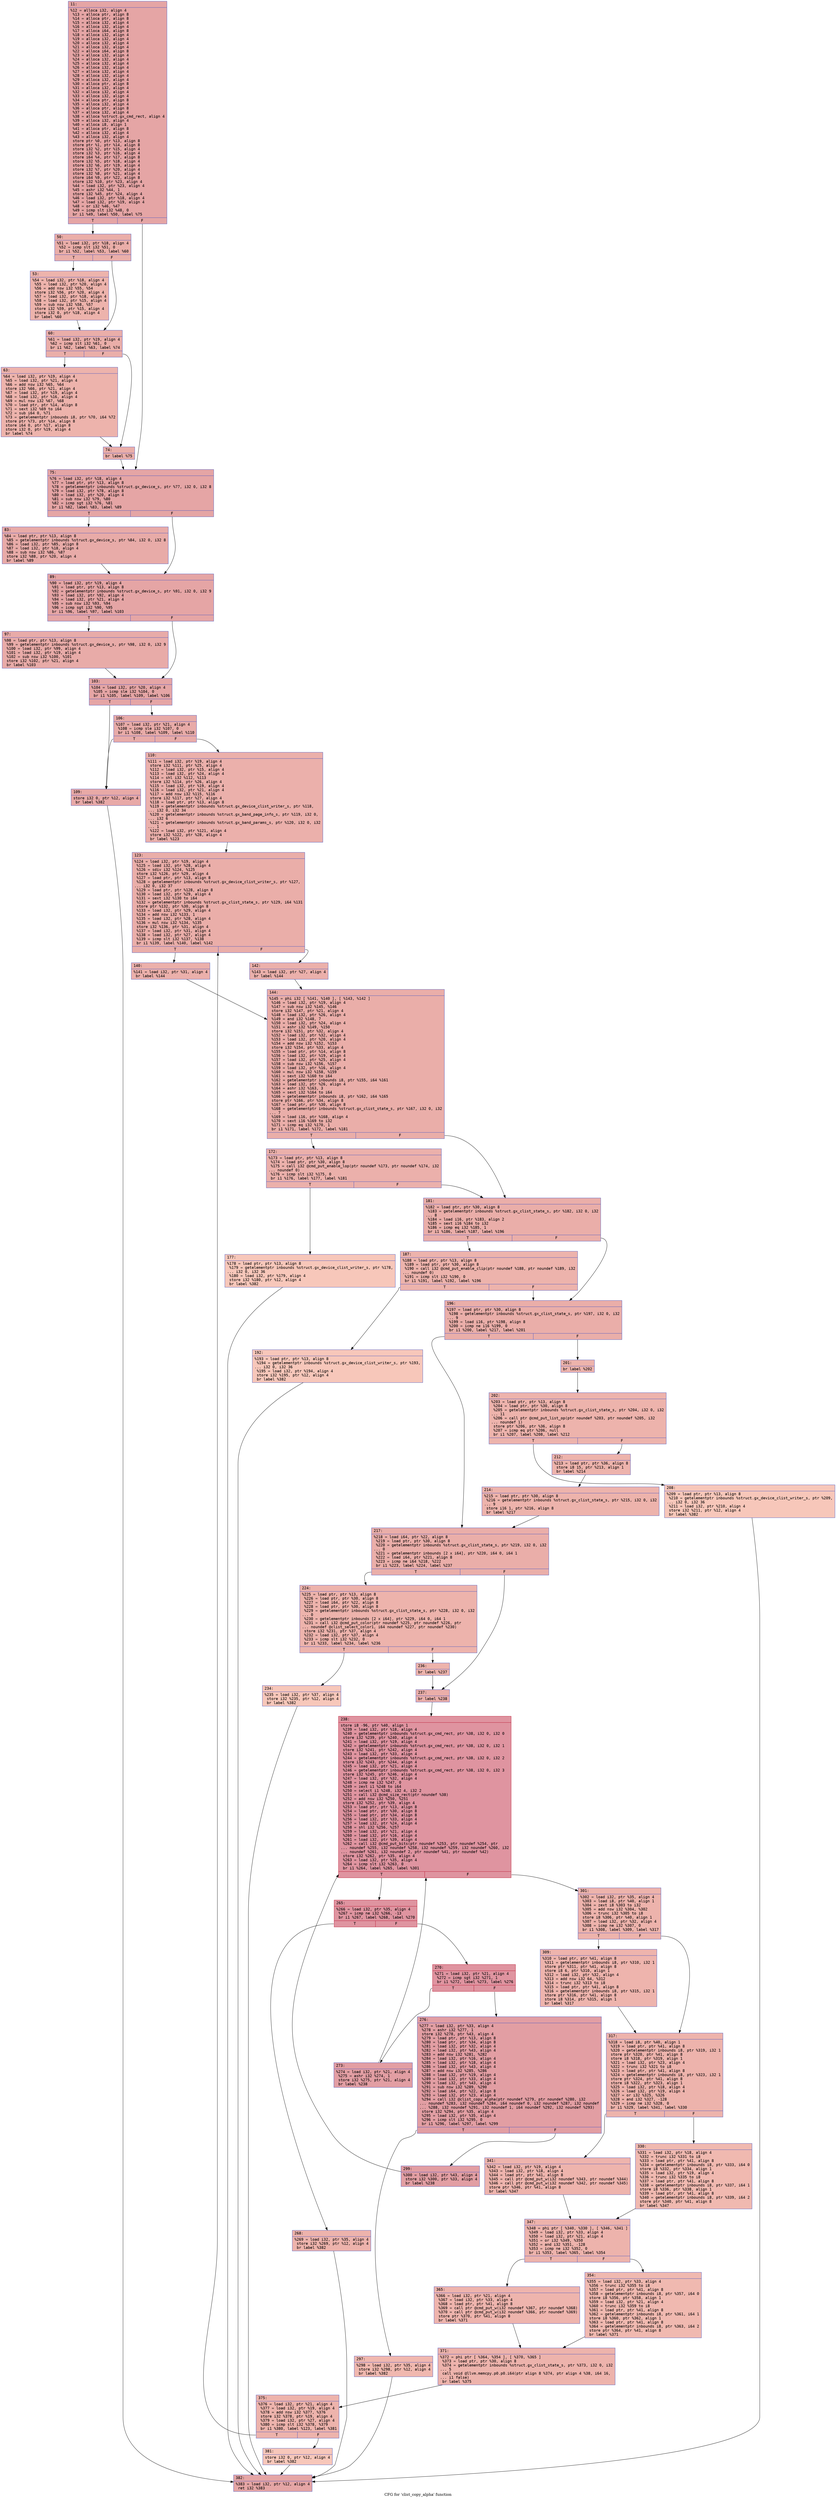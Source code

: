 digraph "CFG for 'clist_copy_alpha' function" {
	label="CFG for 'clist_copy_alpha' function";

	Node0x600001954910 [shape=record,color="#3d50c3ff", style=filled, fillcolor="#c5333470" fontname="Courier",label="{11:\l|  %12 = alloca i32, align 4\l  %13 = alloca ptr, align 8\l  %14 = alloca ptr, align 8\l  %15 = alloca i32, align 4\l  %16 = alloca i32, align 4\l  %17 = alloca i64, align 8\l  %18 = alloca i32, align 4\l  %19 = alloca i32, align 4\l  %20 = alloca i32, align 4\l  %21 = alloca i32, align 4\l  %22 = alloca i64, align 8\l  %23 = alloca i32, align 4\l  %24 = alloca i32, align 4\l  %25 = alloca i32, align 4\l  %26 = alloca i32, align 4\l  %27 = alloca i32, align 4\l  %28 = alloca i32, align 4\l  %29 = alloca i32, align 4\l  %30 = alloca ptr, align 8\l  %31 = alloca i32, align 4\l  %32 = alloca i32, align 4\l  %33 = alloca i32, align 4\l  %34 = alloca ptr, align 8\l  %35 = alloca i32, align 4\l  %36 = alloca ptr, align 8\l  %37 = alloca i32, align 4\l  %38 = alloca %struct.gx_cmd_rect, align 4\l  %39 = alloca i32, align 4\l  %40 = alloca i8, align 1\l  %41 = alloca ptr, align 8\l  %42 = alloca i32, align 4\l  %43 = alloca i32, align 4\l  store ptr %0, ptr %13, align 8\l  store ptr %1, ptr %14, align 8\l  store i32 %2, ptr %15, align 4\l  store i32 %3, ptr %16, align 4\l  store i64 %4, ptr %17, align 8\l  store i32 %5, ptr %18, align 4\l  store i32 %6, ptr %19, align 4\l  store i32 %7, ptr %20, align 4\l  store i32 %8, ptr %21, align 4\l  store i64 %9, ptr %22, align 8\l  store i32 %10, ptr %23, align 4\l  %44 = load i32, ptr %23, align 4\l  %45 = ashr i32 %44, 1\l  store i32 %45, ptr %24, align 4\l  %46 = load i32, ptr %18, align 4\l  %47 = load i32, ptr %19, align 4\l  %48 = or i32 %46, %47\l  %49 = icmp slt i32 %48, 0\l  br i1 %49, label %50, label %75\l|{<s0>T|<s1>F}}"];
	Node0x600001954910:s0 -> Node0x600001954a00[tooltip="11 -> 50\nProbability 37.50%" ];
	Node0x600001954910:s1 -> Node0x600001954b90[tooltip="11 -> 75\nProbability 62.50%" ];
	Node0x600001954a00 [shape=record,color="#3d50c3ff", style=filled, fillcolor="#d0473d70" fontname="Courier",label="{50:\l|  %51 = load i32, ptr %18, align 4\l  %52 = icmp slt i32 %51, 0\l  br i1 %52, label %53, label %60\l|{<s0>T|<s1>F}}"];
	Node0x600001954a00:s0 -> Node0x600001954a50[tooltip="50 -> 53\nProbability 37.50%" ];
	Node0x600001954a00:s1 -> Node0x600001954aa0[tooltip="50 -> 60\nProbability 62.50%" ];
	Node0x600001954a50 [shape=record,color="#3d50c3ff", style=filled, fillcolor="#d6524470" fontname="Courier",label="{53:\l|  %54 = load i32, ptr %18, align 4\l  %55 = load i32, ptr %20, align 4\l  %56 = add nsw i32 %55, %54\l  store i32 %56, ptr %20, align 4\l  %57 = load i32, ptr %18, align 4\l  %58 = load i32, ptr %15, align 4\l  %59 = sub nsw i32 %58, %57\l  store i32 %59, ptr %15, align 4\l  store i32 0, ptr %18, align 4\l  br label %60\l}"];
	Node0x600001954a50 -> Node0x600001954aa0[tooltip="53 -> 60\nProbability 100.00%" ];
	Node0x600001954aa0 [shape=record,color="#3d50c3ff", style=filled, fillcolor="#d0473d70" fontname="Courier",label="{60:\l|  %61 = load i32, ptr %19, align 4\l  %62 = icmp slt i32 %61, 0\l  br i1 %62, label %63, label %74\l|{<s0>T|<s1>F}}"];
	Node0x600001954aa0:s0 -> Node0x600001954af0[tooltip="60 -> 63\nProbability 37.50%" ];
	Node0x600001954aa0:s1 -> Node0x600001954b40[tooltip="60 -> 74\nProbability 62.50%" ];
	Node0x600001954af0 [shape=record,color="#3d50c3ff", style=filled, fillcolor="#d6524470" fontname="Courier",label="{63:\l|  %64 = load i32, ptr %19, align 4\l  %65 = load i32, ptr %21, align 4\l  %66 = add nsw i32 %65, %64\l  store i32 %66, ptr %21, align 4\l  %67 = load i32, ptr %19, align 4\l  %68 = load i32, ptr %16, align 4\l  %69 = mul nsw i32 %67, %68\l  %70 = load ptr, ptr %14, align 8\l  %71 = sext i32 %69 to i64\l  %72 = sub i64 0, %71\l  %73 = getelementptr inbounds i8, ptr %70, i64 %72\l  store ptr %73, ptr %14, align 8\l  store i64 0, ptr %17, align 8\l  store i32 0, ptr %19, align 4\l  br label %74\l}"];
	Node0x600001954af0 -> Node0x600001954b40[tooltip="63 -> 74\nProbability 100.00%" ];
	Node0x600001954b40 [shape=record,color="#3d50c3ff", style=filled, fillcolor="#d0473d70" fontname="Courier",label="{74:\l|  br label %75\l}"];
	Node0x600001954b40 -> Node0x600001954b90[tooltip="74 -> 75\nProbability 100.00%" ];
	Node0x600001954b90 [shape=record,color="#3d50c3ff", style=filled, fillcolor="#c5333470" fontname="Courier",label="{75:\l|  %76 = load i32, ptr %18, align 4\l  %77 = load ptr, ptr %13, align 8\l  %78 = getelementptr inbounds %struct.gx_device_s, ptr %77, i32 0, i32 8\l  %79 = load i32, ptr %78, align 8\l  %80 = load i32, ptr %20, align 4\l  %81 = sub nsw i32 %79, %80\l  %82 = icmp sgt i32 %76, %81\l  br i1 %82, label %83, label %89\l|{<s0>T|<s1>F}}"];
	Node0x600001954b90:s0 -> Node0x600001954be0[tooltip="75 -> 83\nProbability 50.00%" ];
	Node0x600001954b90:s1 -> Node0x600001954c30[tooltip="75 -> 89\nProbability 50.00%" ];
	Node0x600001954be0 [shape=record,color="#3d50c3ff", style=filled, fillcolor="#cc403a70" fontname="Courier",label="{83:\l|  %84 = load ptr, ptr %13, align 8\l  %85 = getelementptr inbounds %struct.gx_device_s, ptr %84, i32 0, i32 8\l  %86 = load i32, ptr %85, align 8\l  %87 = load i32, ptr %18, align 4\l  %88 = sub nsw i32 %86, %87\l  store i32 %88, ptr %20, align 4\l  br label %89\l}"];
	Node0x600001954be0 -> Node0x600001954c30[tooltip="83 -> 89\nProbability 100.00%" ];
	Node0x600001954c30 [shape=record,color="#3d50c3ff", style=filled, fillcolor="#c5333470" fontname="Courier",label="{89:\l|  %90 = load i32, ptr %19, align 4\l  %91 = load ptr, ptr %13, align 8\l  %92 = getelementptr inbounds %struct.gx_device_s, ptr %91, i32 0, i32 9\l  %93 = load i32, ptr %92, align 4\l  %94 = load i32, ptr %21, align 4\l  %95 = sub nsw i32 %93, %94\l  %96 = icmp sgt i32 %90, %95\l  br i1 %96, label %97, label %103\l|{<s0>T|<s1>F}}"];
	Node0x600001954c30:s0 -> Node0x600001954c80[tooltip="89 -> 97\nProbability 50.00%" ];
	Node0x600001954c30:s1 -> Node0x600001954cd0[tooltip="89 -> 103\nProbability 50.00%" ];
	Node0x600001954c80 [shape=record,color="#3d50c3ff", style=filled, fillcolor="#cc403a70" fontname="Courier",label="{97:\l|  %98 = load ptr, ptr %13, align 8\l  %99 = getelementptr inbounds %struct.gx_device_s, ptr %98, i32 0, i32 9\l  %100 = load i32, ptr %99, align 4\l  %101 = load i32, ptr %19, align 4\l  %102 = sub nsw i32 %100, %101\l  store i32 %102, ptr %21, align 4\l  br label %103\l}"];
	Node0x600001954c80 -> Node0x600001954cd0[tooltip="97 -> 103\nProbability 100.00%" ];
	Node0x600001954cd0 [shape=record,color="#3d50c3ff", style=filled, fillcolor="#c5333470" fontname="Courier",label="{103:\l|  %104 = load i32, ptr %20, align 4\l  %105 = icmp sle i32 %104, 0\l  br i1 %105, label %109, label %106\l|{<s0>T|<s1>F}}"];
	Node0x600001954cd0:s0 -> Node0x600001954d70[tooltip="103 -> 109\nProbability 50.00%" ];
	Node0x600001954cd0:s1 -> Node0x600001954d20[tooltip="103 -> 106\nProbability 50.00%" ];
	Node0x600001954d20 [shape=record,color="#3d50c3ff", style=filled, fillcolor="#cc403a70" fontname="Courier",label="{106:\l|  %107 = load i32, ptr %21, align 4\l  %108 = icmp sle i32 %107, 0\l  br i1 %108, label %109, label %110\l|{<s0>T|<s1>F}}"];
	Node0x600001954d20:s0 -> Node0x600001954d70[tooltip="106 -> 109\nProbability 50.00%" ];
	Node0x600001954d20:s1 -> Node0x600001954dc0[tooltip="106 -> 110\nProbability 50.00%" ];
	Node0x600001954d70 [shape=record,color="#3d50c3ff", style=filled, fillcolor="#ca3b3770" fontname="Courier",label="{109:\l|  store i32 0, ptr %12, align 4\l  br label %382\l}"];
	Node0x600001954d70 -> Node0x600001955a40[tooltip="109 -> 382\nProbability 100.00%" ];
	Node0x600001954dc0 [shape=record,color="#3d50c3ff", style=filled, fillcolor="#d24b4070" fontname="Courier",label="{110:\l|  %111 = load i32, ptr %19, align 4\l  store i32 %111, ptr %25, align 4\l  %112 = load i32, ptr %15, align 4\l  %113 = load i32, ptr %24, align 4\l  %114 = shl i32 %112, %113\l  store i32 %114, ptr %26, align 4\l  %115 = load i32, ptr %19, align 4\l  %116 = load i32, ptr %21, align 4\l  %117 = add nsw i32 %115, %116\l  store i32 %117, ptr %27, align 4\l  %118 = load ptr, ptr %13, align 8\l  %119 = getelementptr inbounds %struct.gx_device_clist_writer_s, ptr %118,\l... i32 0, i32 34\l  %120 = getelementptr inbounds %struct.gx_band_page_info_s, ptr %119, i32 0,\l... i32 6\l  %121 = getelementptr inbounds %struct.gx_band_params_s, ptr %120, i32 0, i32\l... 1\l  %122 = load i32, ptr %121, align 4\l  store i32 %122, ptr %28, align 4\l  br label %123\l}"];
	Node0x600001954dc0 -> Node0x600001954e10[tooltip="110 -> 123\nProbability 100.00%" ];
	Node0x600001954e10 [shape=record,color="#3d50c3ff", style=filled, fillcolor="#d0473d70" fontname="Courier",label="{123:\l|  %124 = load i32, ptr %19, align 4\l  %125 = load i32, ptr %28, align 4\l  %126 = sdiv i32 %124, %125\l  store i32 %126, ptr %29, align 4\l  %127 = load ptr, ptr %13, align 8\l  %128 = getelementptr inbounds %struct.gx_device_clist_writer_s, ptr %127,\l... i32 0, i32 37\l  %129 = load ptr, ptr %128, align 8\l  %130 = load i32, ptr %29, align 4\l  %131 = sext i32 %130 to i64\l  %132 = getelementptr inbounds %struct.gx_clist_state_s, ptr %129, i64 %131\l  store ptr %132, ptr %30, align 8\l  %133 = load i32, ptr %29, align 4\l  %134 = add nsw i32 %133, 1\l  %135 = load i32, ptr %28, align 4\l  %136 = mul nsw i32 %134, %135\l  store i32 %136, ptr %31, align 4\l  %137 = load i32, ptr %31, align 4\l  %138 = load i32, ptr %27, align 4\l  %139 = icmp slt i32 %137, %138\l  br i1 %139, label %140, label %142\l|{<s0>T|<s1>F}}"];
	Node0x600001954e10:s0 -> Node0x600001954e60[tooltip="123 -> 140\nProbability 50.00%" ];
	Node0x600001954e10:s1 -> Node0x600001954eb0[tooltip="123 -> 142\nProbability 50.00%" ];
	Node0x600001954e60 [shape=record,color="#3d50c3ff", style=filled, fillcolor="#d24b4070" fontname="Courier",label="{140:\l|  %141 = load i32, ptr %31, align 4\l  br label %144\l}"];
	Node0x600001954e60 -> Node0x600001954f00[tooltip="140 -> 144\nProbability 100.00%" ];
	Node0x600001954eb0 [shape=record,color="#3d50c3ff", style=filled, fillcolor="#d24b4070" fontname="Courier",label="{142:\l|  %143 = load i32, ptr %27, align 4\l  br label %144\l}"];
	Node0x600001954eb0 -> Node0x600001954f00[tooltip="142 -> 144\nProbability 100.00%" ];
	Node0x600001954f00 [shape=record,color="#3d50c3ff", style=filled, fillcolor="#d0473d70" fontname="Courier",label="{144:\l|  %145 = phi i32 [ %141, %140 ], [ %143, %142 ]\l  %146 = load i32, ptr %19, align 4\l  %147 = sub nsw i32 %145, %146\l  store i32 %147, ptr %21, align 4\l  %148 = load i32, ptr %26, align 4\l  %149 = and i32 %148, 7\l  %150 = load i32, ptr %24, align 4\l  %151 = ashr i32 %149, %150\l  store i32 %151, ptr %32, align 4\l  %152 = load i32, ptr %32, align 4\l  %153 = load i32, ptr %20, align 4\l  %154 = add nsw i32 %152, %153\l  store i32 %154, ptr %33, align 4\l  %155 = load ptr, ptr %14, align 8\l  %156 = load i32, ptr %19, align 4\l  %157 = load i32, ptr %25, align 4\l  %158 = sub nsw i32 %156, %157\l  %159 = load i32, ptr %16, align 4\l  %160 = mul nsw i32 %158, %159\l  %161 = sext i32 %160 to i64\l  %162 = getelementptr inbounds i8, ptr %155, i64 %161\l  %163 = load i32, ptr %26, align 4\l  %164 = ashr i32 %163, 3\l  %165 = sext i32 %164 to i64\l  %166 = getelementptr inbounds i8, ptr %162, i64 %165\l  store ptr %166, ptr %34, align 8\l  %167 = load ptr, ptr %30, align 8\l  %168 = getelementptr inbounds %struct.gx_clist_state_s, ptr %167, i32 0, i32\l... 7\l  %169 = load i16, ptr %168, align 4\l  %170 = sext i16 %169 to i32\l  %171 = icmp eq i32 %170, 1\l  br i1 %171, label %172, label %181\l|{<s0>T|<s1>F}}"];
	Node0x600001954f00:s0 -> Node0x600001954f50[tooltip="144 -> 172\nProbability 50.00%" ];
	Node0x600001954f00:s1 -> Node0x600001954ff0[tooltip="144 -> 181\nProbability 50.00%" ];
	Node0x600001954f50 [shape=record,color="#3d50c3ff", style=filled, fillcolor="#d24b4070" fontname="Courier",label="{172:\l|  %173 = load ptr, ptr %13, align 8\l  %174 = load ptr, ptr %30, align 8\l  %175 = call i32 @cmd_put_enable_lop(ptr noundef %173, ptr noundef %174, i32\l... noundef 0)\l  %176 = icmp slt i32 %175, 0\l  br i1 %176, label %177, label %181\l|{<s0>T|<s1>F}}"];
	Node0x600001954f50:s0 -> Node0x600001954fa0[tooltip="172 -> 177\nProbability 3.12%" ];
	Node0x600001954f50:s1 -> Node0x600001954ff0[tooltip="172 -> 181\nProbability 96.88%" ];
	Node0x600001954fa0 [shape=record,color="#3d50c3ff", style=filled, fillcolor="#ec7f6370" fontname="Courier",label="{177:\l|  %178 = load ptr, ptr %13, align 8\l  %179 = getelementptr inbounds %struct.gx_device_clist_writer_s, ptr %178,\l... i32 0, i32 36\l  %180 = load i32, ptr %179, align 4\l  store i32 %180, ptr %12, align 4\l  br label %382\l}"];
	Node0x600001954fa0 -> Node0x600001955a40[tooltip="177 -> 382\nProbability 100.00%" ];
	Node0x600001954ff0 [shape=record,color="#3d50c3ff", style=filled, fillcolor="#d0473d70" fontname="Courier",label="{181:\l|  %182 = load ptr, ptr %30, align 8\l  %183 = getelementptr inbounds %struct.gx_clist_state_s, ptr %182, i32 0, i32\l... 8\l  %184 = load i16, ptr %183, align 2\l  %185 = sext i16 %184 to i32\l  %186 = icmp eq i32 %185, 1\l  br i1 %186, label %187, label %196\l|{<s0>T|<s1>F}}"];
	Node0x600001954ff0:s0 -> Node0x600001955040[tooltip="181 -> 187\nProbability 50.00%" ];
	Node0x600001954ff0:s1 -> Node0x6000019550e0[tooltip="181 -> 196\nProbability 50.00%" ];
	Node0x600001955040 [shape=record,color="#3d50c3ff", style=filled, fillcolor="#d6524470" fontname="Courier",label="{187:\l|  %188 = load ptr, ptr %13, align 8\l  %189 = load ptr, ptr %30, align 8\l  %190 = call i32 @cmd_put_enable_clip(ptr noundef %188, ptr noundef %189, i32\l... noundef 0)\l  %191 = icmp slt i32 %190, 0\l  br i1 %191, label %192, label %196\l|{<s0>T|<s1>F}}"];
	Node0x600001955040:s0 -> Node0x600001955090[tooltip="187 -> 192\nProbability 3.12%" ];
	Node0x600001955040:s1 -> Node0x6000019550e0[tooltip="187 -> 196\nProbability 96.88%" ];
	Node0x600001955090 [shape=record,color="#3d50c3ff", style=filled, fillcolor="#ec7f6370" fontname="Courier",label="{192:\l|  %193 = load ptr, ptr %13, align 8\l  %194 = getelementptr inbounds %struct.gx_device_clist_writer_s, ptr %193,\l... i32 0, i32 36\l  %195 = load i32, ptr %194, align 4\l  store i32 %195, ptr %12, align 4\l  br label %382\l}"];
	Node0x600001955090 -> Node0x600001955a40[tooltip="192 -> 382\nProbability 100.00%" ];
	Node0x6000019550e0 [shape=record,color="#3d50c3ff", style=filled, fillcolor="#d0473d70" fontname="Courier",label="{196:\l|  %197 = load ptr, ptr %30, align 8\l  %198 = getelementptr inbounds %struct.gx_clist_state_s, ptr %197, i32 0, i32\l... 9\l  %199 = load i16, ptr %198, align 8\l  %200 = icmp ne i16 %199, 0\l  br i1 %200, label %217, label %201\l|{<s0>T|<s1>F}}"];
	Node0x6000019550e0:s0 -> Node0x6000019552c0[tooltip="196 -> 217\nProbability 62.50%" ];
	Node0x6000019550e0:s1 -> Node0x600001955130[tooltip="196 -> 201\nProbability 37.50%" ];
	Node0x600001955130 [shape=record,color="#3d50c3ff", style=filled, fillcolor="#d6524470" fontname="Courier",label="{201:\l|  br label %202\l}"];
	Node0x600001955130 -> Node0x600001955180[tooltip="201 -> 202\nProbability 100.00%" ];
	Node0x600001955180 [shape=record,color="#3d50c3ff", style=filled, fillcolor="#d6524470" fontname="Courier",label="{202:\l|  %203 = load ptr, ptr %13, align 8\l  %204 = load ptr, ptr %30, align 8\l  %205 = getelementptr inbounds %struct.gx_clist_state_s, ptr %204, i32 0, i32\l... 11\l  %206 = call ptr @cmd_put_list_op(ptr noundef %203, ptr noundef %205, i32\l... noundef 1)\l  store ptr %206, ptr %36, align 8\l  %207 = icmp eq ptr %206, null\l  br i1 %207, label %208, label %212\l|{<s0>T|<s1>F}}"];
	Node0x600001955180:s0 -> Node0x6000019551d0[tooltip="202 -> 208\nProbability 3.12%" ];
	Node0x600001955180:s1 -> Node0x600001955220[tooltip="202 -> 212\nProbability 96.88%" ];
	Node0x6000019551d0 [shape=record,color="#3d50c3ff", style=filled, fillcolor="#ec7f6370" fontname="Courier",label="{208:\l|  %209 = load ptr, ptr %13, align 8\l  %210 = getelementptr inbounds %struct.gx_device_clist_writer_s, ptr %209,\l... i32 0, i32 36\l  %211 = load i32, ptr %210, align 4\l  store i32 %211, ptr %12, align 4\l  br label %382\l}"];
	Node0x6000019551d0 -> Node0x600001955a40[tooltip="208 -> 382\nProbability 100.00%" ];
	Node0x600001955220 [shape=record,color="#3d50c3ff", style=filled, fillcolor="#d6524470" fontname="Courier",label="{212:\l|  %213 = load ptr, ptr %36, align 8\l  store i8 15, ptr %213, align 1\l  br label %214\l}"];
	Node0x600001955220 -> Node0x600001955270[tooltip="212 -> 214\nProbability 100.00%" ];
	Node0x600001955270 [shape=record,color="#3d50c3ff", style=filled, fillcolor="#d6524470" fontname="Courier",label="{214:\l|  %215 = load ptr, ptr %30, align 8\l  %216 = getelementptr inbounds %struct.gx_clist_state_s, ptr %215, i32 0, i32\l... 9\l  store i16 1, ptr %216, align 8\l  br label %217\l}"];
	Node0x600001955270 -> Node0x6000019552c0[tooltip="214 -> 217\nProbability 100.00%" ];
	Node0x6000019552c0 [shape=record,color="#3d50c3ff", style=filled, fillcolor="#d0473d70" fontname="Courier",label="{217:\l|  %218 = load i64, ptr %22, align 8\l  %219 = load ptr, ptr %30, align 8\l  %220 = getelementptr inbounds %struct.gx_clist_state_s, ptr %219, i32 0, i32\l... 0\l  %221 = getelementptr inbounds [2 x i64], ptr %220, i64 0, i64 1\l  %222 = load i64, ptr %221, align 8\l  %223 = icmp ne i64 %218, %222\l  br i1 %223, label %224, label %237\l|{<s0>T|<s1>F}}"];
	Node0x6000019552c0:s0 -> Node0x600001955310[tooltip="217 -> 224\nProbability 50.00%" ];
	Node0x6000019552c0:s1 -> Node0x600001955400[tooltip="217 -> 237\nProbability 50.00%" ];
	Node0x600001955310 [shape=record,color="#3d50c3ff", style=filled, fillcolor="#d6524470" fontname="Courier",label="{224:\l|  %225 = load ptr, ptr %13, align 8\l  %226 = load ptr, ptr %30, align 8\l  %227 = load i64, ptr %22, align 8\l  %228 = load ptr, ptr %30, align 8\l  %229 = getelementptr inbounds %struct.gx_clist_state_s, ptr %228, i32 0, i32\l... 0\l  %230 = getelementptr inbounds [2 x i64], ptr %229, i64 0, i64 1\l  %231 = call i32 @cmd_put_color(ptr noundef %225, ptr noundef %226, ptr\l... noundef @clist_select_color1, i64 noundef %227, ptr noundef %230)\l  store i32 %231, ptr %37, align 4\l  %232 = load i32, ptr %37, align 4\l  %233 = icmp slt i32 %232, 0\l  br i1 %233, label %234, label %236\l|{<s0>T|<s1>F}}"];
	Node0x600001955310:s0 -> Node0x600001955360[tooltip="224 -> 234\nProbability 3.12%" ];
	Node0x600001955310:s1 -> Node0x6000019553b0[tooltip="224 -> 236\nProbability 96.88%" ];
	Node0x600001955360 [shape=record,color="#3d50c3ff", style=filled, fillcolor="#ec7f6370" fontname="Courier",label="{234:\l|  %235 = load i32, ptr %37, align 4\l  store i32 %235, ptr %12, align 4\l  br label %382\l}"];
	Node0x600001955360 -> Node0x600001955a40[tooltip="234 -> 382\nProbability 100.00%" ];
	Node0x6000019553b0 [shape=record,color="#3d50c3ff", style=filled, fillcolor="#d6524470" fontname="Courier",label="{236:\l|  br label %237\l}"];
	Node0x6000019553b0 -> Node0x600001955400[tooltip="236 -> 237\nProbability 100.00%" ];
	Node0x600001955400 [shape=record,color="#3d50c3ff", style=filled, fillcolor="#d0473d70" fontname="Courier",label="{237:\l|  br label %238\l}"];
	Node0x600001955400 -> Node0x600001955450[tooltip="237 -> 238\nProbability 100.00%" ];
	Node0x600001955450 [shape=record,color="#b70d28ff", style=filled, fillcolor="#b70d2870" fontname="Courier",label="{238:\l|  store i8 -96, ptr %40, align 1\l  %239 = load i32, ptr %18, align 4\l  %240 = getelementptr inbounds %struct.gx_cmd_rect, ptr %38, i32 0, i32 0\l  store i32 %239, ptr %240, align 4\l  %241 = load i32, ptr %19, align 4\l  %242 = getelementptr inbounds %struct.gx_cmd_rect, ptr %38, i32 0, i32 1\l  store i32 %241, ptr %242, align 4\l  %243 = load i32, ptr %33, align 4\l  %244 = getelementptr inbounds %struct.gx_cmd_rect, ptr %38, i32 0, i32 2\l  store i32 %243, ptr %244, align 4\l  %245 = load i32, ptr %21, align 4\l  %246 = getelementptr inbounds %struct.gx_cmd_rect, ptr %38, i32 0, i32 3\l  store i32 %245, ptr %246, align 4\l  %247 = load i32, ptr %32, align 4\l  %248 = icmp ne i32 %247, 0\l  %249 = zext i1 %248 to i64\l  %250 = select i1 %248, i32 4, i32 2\l  %251 = call i32 @cmd_size_rect(ptr noundef %38)\l  %252 = add nsw i32 %250, %251\l  store i32 %252, ptr %39, align 4\l  %253 = load ptr, ptr %13, align 8\l  %254 = load ptr, ptr %30, align 8\l  %255 = load ptr, ptr %34, align 8\l  %256 = load i32, ptr %33, align 4\l  %257 = load i32, ptr %24, align 4\l  %258 = shl i32 %256, %257\l  %259 = load i32, ptr %21, align 4\l  %260 = load i32, ptr %16, align 4\l  %261 = load i32, ptr %39, align 4\l  %262 = call i32 @cmd_put_bits(ptr noundef %253, ptr noundef %254, ptr\l... noundef %255, i32 noundef %258, i32 noundef %259, i32 noundef %260, i32\l... noundef %261, i32 noundef 2, ptr noundef %41, ptr noundef %42)\l  store i32 %262, ptr %35, align 4\l  %263 = load i32, ptr %35, align 4\l  %264 = icmp slt i32 %263, 0\l  br i1 %264, label %265, label %301\l|{<s0>T|<s1>F}}"];
	Node0x600001955450:s0 -> Node0x6000019554a0[tooltip="238 -> 265\nProbability 96.88%" ];
	Node0x600001955450:s1 -> Node0x6000019556d0[tooltip="238 -> 301\nProbability 3.12%" ];
	Node0x6000019554a0 [shape=record,color="#b70d28ff", style=filled, fillcolor="#b70d2870" fontname="Courier",label="{265:\l|  %266 = load i32, ptr %35, align 4\l  %267 = icmp ne i32 %266, -13\l  br i1 %267, label %268, label %270\l|{<s0>T|<s1>F}}"];
	Node0x6000019554a0:s0 -> Node0x6000019554f0[tooltip="265 -> 268\nProbability 3.12%" ];
	Node0x6000019554a0:s1 -> Node0x600001955540[tooltip="265 -> 270\nProbability 96.88%" ];
	Node0x6000019554f0 [shape=record,color="#3d50c3ff", style=filled, fillcolor="#d6524470" fontname="Courier",label="{268:\l|  %269 = load i32, ptr %35, align 4\l  store i32 %269, ptr %12, align 4\l  br label %382\l}"];
	Node0x6000019554f0 -> Node0x600001955a40[tooltip="268 -> 382\nProbability 100.00%" ];
	Node0x600001955540 [shape=record,color="#b70d28ff", style=filled, fillcolor="#b70d2870" fontname="Courier",label="{270:\l|  %271 = load i32, ptr %21, align 4\l  %272 = icmp sgt i32 %271, 1\l  br i1 %272, label %273, label %276\l|{<s0>T|<s1>F}}"];
	Node0x600001955540:s0 -> Node0x600001955590[tooltip="270 -> 273\nProbability 50.00%" ];
	Node0x600001955540:s1 -> Node0x6000019555e0[tooltip="270 -> 276\nProbability 50.00%" ];
	Node0x600001955590 [shape=record,color="#3d50c3ff", style=filled, fillcolor="#be242e70" fontname="Courier",label="{273:\l|  %274 = load i32, ptr %21, align 4\l  %275 = ashr i32 %274, 1\l  store i32 %275, ptr %21, align 4\l  br label %238\l}"];
	Node0x600001955590 -> Node0x600001955450[tooltip="273 -> 238\nProbability 100.00%" ];
	Node0x6000019555e0 [shape=record,color="#3d50c3ff", style=filled, fillcolor="#be242e70" fontname="Courier",label="{276:\l|  %277 = load i32, ptr %33, align 4\l  %278 = ashr i32 %277, 1\l  store i32 %278, ptr %43, align 4\l  %279 = load ptr, ptr %13, align 8\l  %280 = load ptr, ptr %34, align 8\l  %281 = load i32, ptr %32, align 4\l  %282 = load i32, ptr %43, align 4\l  %283 = add nsw i32 %281, %282\l  %284 = load i32, ptr %16, align 4\l  %285 = load i32, ptr %18, align 4\l  %286 = load i32, ptr %43, align 4\l  %287 = add nsw i32 %285, %286\l  %288 = load i32, ptr %19, align 4\l  %289 = load i32, ptr %33, align 4\l  %290 = load i32, ptr %43, align 4\l  %291 = sub nsw i32 %289, %290\l  %292 = load i64, ptr %22, align 8\l  %293 = load i32, ptr %23, align 4\l  %294 = call i32 @clist_copy_alpha(ptr noundef %279, ptr noundef %280, i32\l... noundef %283, i32 noundef %284, i64 noundef 0, i32 noundef %287, i32 noundef\l... %288, i32 noundef %291, i32 noundef 1, i64 noundef %292, i32 noundef %293)\l  store i32 %294, ptr %35, align 4\l  %295 = load i32, ptr %35, align 4\l  %296 = icmp slt i32 %295, 0\l  br i1 %296, label %297, label %299\l|{<s0>T|<s1>F}}"];
	Node0x6000019555e0:s0 -> Node0x600001955630[tooltip="276 -> 297\nProbability 3.12%" ];
	Node0x6000019555e0:s1 -> Node0x600001955680[tooltip="276 -> 299\nProbability 96.88%" ];
	Node0x600001955630 [shape=record,color="#3d50c3ff", style=filled, fillcolor="#dc5d4a70" fontname="Courier",label="{297:\l|  %298 = load i32, ptr %35, align 4\l  store i32 %298, ptr %12, align 4\l  br label %382\l}"];
	Node0x600001955630 -> Node0x600001955a40[tooltip="297 -> 382\nProbability 100.00%" ];
	Node0x600001955680 [shape=record,color="#3d50c3ff", style=filled, fillcolor="#be242e70" fontname="Courier",label="{299:\l|  %300 = load i32, ptr %43, align 4\l  store i32 %300, ptr %33, align 4\l  br label %238\l}"];
	Node0x600001955680 -> Node0x600001955450[tooltip="299 -> 238\nProbability 100.00%" ];
	Node0x6000019556d0 [shape=record,color="#3d50c3ff", style=filled, fillcolor="#d6524470" fontname="Courier",label="{301:\l|  %302 = load i32, ptr %35, align 4\l  %303 = load i8, ptr %40, align 1\l  %304 = zext i8 %303 to i32\l  %305 = add nsw i32 %304, %302\l  %306 = trunc i32 %305 to i8\l  store i8 %306, ptr %40, align 1\l  %307 = load i32, ptr %32, align 4\l  %308 = icmp ne i32 %307, 0\l  br i1 %308, label %309, label %317\l|{<s0>T|<s1>F}}"];
	Node0x6000019556d0:s0 -> Node0x600001955720[tooltip="301 -> 309\nProbability 62.50%" ];
	Node0x6000019556d0:s1 -> Node0x600001955770[tooltip="301 -> 317\nProbability 37.50%" ];
	Node0x600001955720 [shape=record,color="#3d50c3ff", style=filled, fillcolor="#d8564670" fontname="Courier",label="{309:\l|  %310 = load ptr, ptr %41, align 8\l  %311 = getelementptr inbounds i8, ptr %310, i32 1\l  store ptr %311, ptr %41, align 8\l  store i8 6, ptr %310, align 1\l  %312 = load i32, ptr %32, align 4\l  %313 = add nsw i32 64, %312\l  %314 = trunc i32 %313 to i8\l  %315 = load ptr, ptr %41, align 8\l  %316 = getelementptr inbounds i8, ptr %315, i32 1\l  store ptr %316, ptr %41, align 8\l  store i8 %314, ptr %315, align 1\l  br label %317\l}"];
	Node0x600001955720 -> Node0x600001955770[tooltip="309 -> 317\nProbability 100.00%" ];
	Node0x600001955770 [shape=record,color="#3d50c3ff", style=filled, fillcolor="#d6524470" fontname="Courier",label="{317:\l|  %318 = load i8, ptr %40, align 1\l  %319 = load ptr, ptr %41, align 8\l  %320 = getelementptr inbounds i8, ptr %319, i32 1\l  store ptr %320, ptr %41, align 8\l  store i8 %318, ptr %319, align 1\l  %321 = load i32, ptr %23, align 4\l  %322 = trunc i32 %321 to i8\l  %323 = load ptr, ptr %41, align 8\l  %324 = getelementptr inbounds i8, ptr %323, i32 1\l  store ptr %324, ptr %41, align 8\l  store i8 %322, ptr %323, align 1\l  %325 = load i32, ptr %18, align 4\l  %326 = load i32, ptr %19, align 4\l  %327 = or i32 %325, %326\l  %328 = and i32 %327, -128\l  %329 = icmp ne i32 %328, 0\l  br i1 %329, label %341, label %330\l|{<s0>T|<s1>F}}"];
	Node0x600001955770:s0 -> Node0x600001955810[tooltip="317 -> 341\nProbability 62.50%" ];
	Node0x600001955770:s1 -> Node0x6000019557c0[tooltip="317 -> 330\nProbability 37.50%" ];
	Node0x6000019557c0 [shape=record,color="#3d50c3ff", style=filled, fillcolor="#de614d70" fontname="Courier",label="{330:\l|  %331 = load i32, ptr %18, align 4\l  %332 = trunc i32 %331 to i8\l  %333 = load ptr, ptr %41, align 8\l  %334 = getelementptr inbounds i8, ptr %333, i64 0\l  store i8 %332, ptr %334, align 1\l  %335 = load i32, ptr %19, align 4\l  %336 = trunc i32 %335 to i8\l  %337 = load ptr, ptr %41, align 8\l  %338 = getelementptr inbounds i8, ptr %337, i64 1\l  store i8 %336, ptr %338, align 1\l  %339 = load ptr, ptr %41, align 8\l  %340 = getelementptr inbounds i8, ptr %339, i64 2\l  store ptr %340, ptr %41, align 8\l  br label %347\l}"];
	Node0x6000019557c0 -> Node0x600001955860[tooltip="330 -> 347\nProbability 100.00%" ];
	Node0x600001955810 [shape=record,color="#3d50c3ff", style=filled, fillcolor="#d8564670" fontname="Courier",label="{341:\l|  %342 = load i32, ptr %19, align 4\l  %343 = load i32, ptr %18, align 4\l  %344 = load ptr, ptr %41, align 8\l  %345 = call ptr @cmd_put_w(i32 noundef %343, ptr noundef %344)\l  %346 = call ptr @cmd_put_w(i32 noundef %342, ptr noundef %345)\l  store ptr %346, ptr %41, align 8\l  br label %347\l}"];
	Node0x600001955810 -> Node0x600001955860[tooltip="341 -> 347\nProbability 100.00%" ];
	Node0x600001955860 [shape=record,color="#3d50c3ff", style=filled, fillcolor="#d6524470" fontname="Courier",label="{347:\l|  %348 = phi ptr [ %340, %330 ], [ %346, %341 ]\l  %349 = load i32, ptr %33, align 4\l  %350 = load i32, ptr %21, align 4\l  %351 = or i32 %349, %350\l  %352 = and i32 %351, -128\l  %353 = icmp ne i32 %352, 0\l  br i1 %353, label %365, label %354\l|{<s0>T|<s1>F}}"];
	Node0x600001955860:s0 -> Node0x600001955900[tooltip="347 -> 365\nProbability 62.50%" ];
	Node0x600001955860:s1 -> Node0x6000019558b0[tooltip="347 -> 354\nProbability 37.50%" ];
	Node0x6000019558b0 [shape=record,color="#3d50c3ff", style=filled, fillcolor="#de614d70" fontname="Courier",label="{354:\l|  %355 = load i32, ptr %33, align 4\l  %356 = trunc i32 %355 to i8\l  %357 = load ptr, ptr %41, align 8\l  %358 = getelementptr inbounds i8, ptr %357, i64 0\l  store i8 %356, ptr %358, align 1\l  %359 = load i32, ptr %21, align 4\l  %360 = trunc i32 %359 to i8\l  %361 = load ptr, ptr %41, align 8\l  %362 = getelementptr inbounds i8, ptr %361, i64 1\l  store i8 %360, ptr %362, align 1\l  %363 = load ptr, ptr %41, align 8\l  %364 = getelementptr inbounds i8, ptr %363, i64 2\l  store ptr %364, ptr %41, align 8\l  br label %371\l}"];
	Node0x6000019558b0 -> Node0x600001955950[tooltip="354 -> 371\nProbability 100.00%" ];
	Node0x600001955900 [shape=record,color="#3d50c3ff", style=filled, fillcolor="#d8564670" fontname="Courier",label="{365:\l|  %366 = load i32, ptr %21, align 4\l  %367 = load i32, ptr %33, align 4\l  %368 = load ptr, ptr %41, align 8\l  %369 = call ptr @cmd_put_w(i32 noundef %367, ptr noundef %368)\l  %370 = call ptr @cmd_put_w(i32 noundef %366, ptr noundef %369)\l  store ptr %370, ptr %41, align 8\l  br label %371\l}"];
	Node0x600001955900 -> Node0x600001955950[tooltip="365 -> 371\nProbability 100.00%" ];
	Node0x600001955950 [shape=record,color="#3d50c3ff", style=filled, fillcolor="#d6524470" fontname="Courier",label="{371:\l|  %372 = phi ptr [ %364, %354 ], [ %370, %365 ]\l  %373 = load ptr, ptr %30, align 8\l  %374 = getelementptr inbounds %struct.gx_clist_state_s, ptr %373, i32 0, i32\l... 5\l  call void @llvm.memcpy.p0.p0.i64(ptr align 8 %374, ptr align 4 %38, i64 16,\l... i1 false)\l  br label %375\l}"];
	Node0x600001955950 -> Node0x6000019559a0[tooltip="371 -> 375\nProbability 100.00%" ];
	Node0x6000019559a0 [shape=record,color="#3d50c3ff", style=filled, fillcolor="#d6524470" fontname="Courier",label="{375:\l|  %376 = load i32, ptr %21, align 4\l  %377 = load i32, ptr %19, align 4\l  %378 = add nsw i32 %377, %376\l  store i32 %378, ptr %19, align 4\l  %379 = load i32, ptr %27, align 4\l  %380 = icmp slt i32 %378, %379\l  br i1 %380, label %123, label %381\l|{<s0>T|<s1>F}}"];
	Node0x6000019559a0:s0 -> Node0x600001954e10[tooltip="375 -> 123\nProbability 96.88%" ];
	Node0x6000019559a0:s1 -> Node0x6000019559f0[tooltip="375 -> 381\nProbability 3.12%" ];
	Node0x6000019559f0 [shape=record,color="#3d50c3ff", style=filled, fillcolor="#ec7f6370" fontname="Courier",label="{381:\l|  store i32 0, ptr %12, align 4\l  br label %382\l}"];
	Node0x6000019559f0 -> Node0x600001955a40[tooltip="381 -> 382\nProbability 100.00%" ];
	Node0x600001955a40 [shape=record,color="#3d50c3ff", style=filled, fillcolor="#c5333470" fontname="Courier",label="{382:\l|  %383 = load i32, ptr %12, align 4\l  ret i32 %383\l}"];
}
